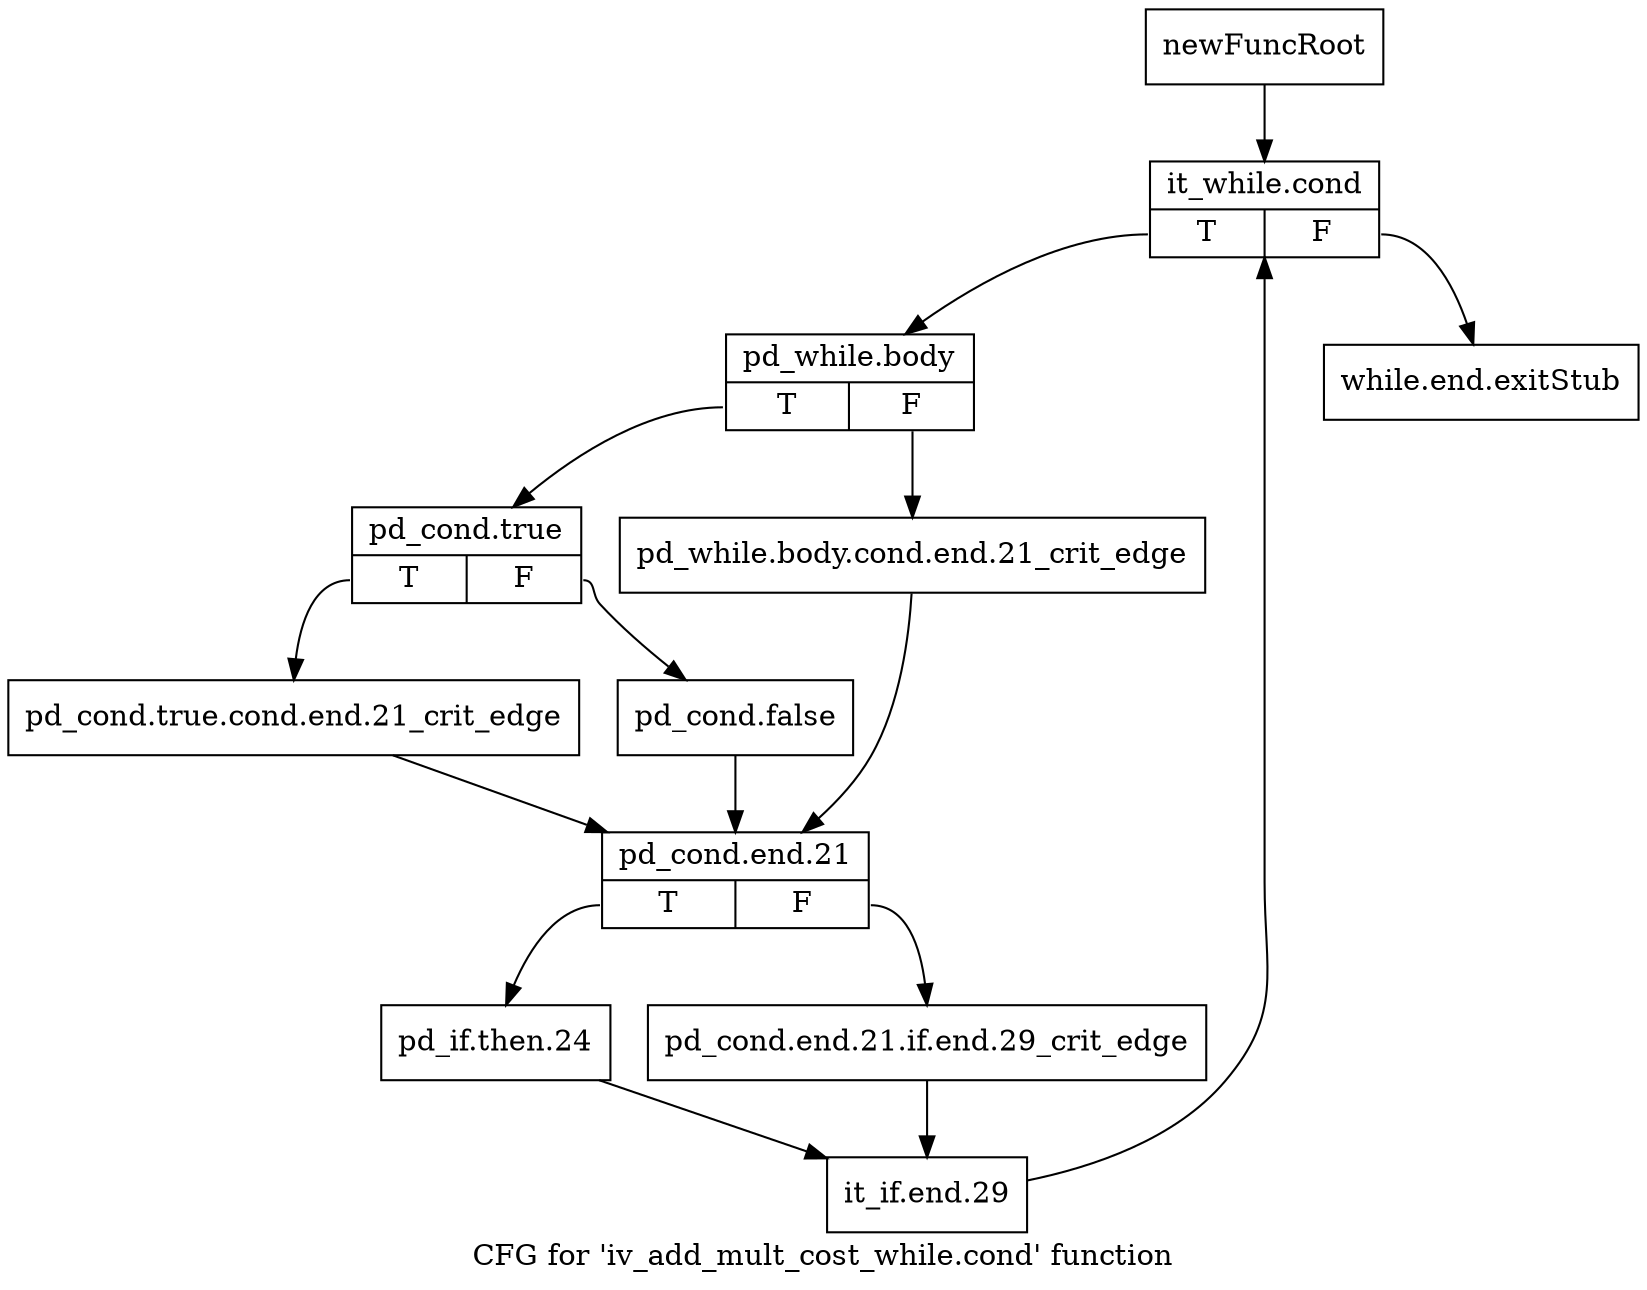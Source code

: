 digraph "CFG for 'iv_add_mult_cost_while.cond' function" {
	label="CFG for 'iv_add_mult_cost_while.cond' function";

	Node0xb672d20 [shape=record,label="{newFuncRoot}"];
	Node0xb672d20 -> Node0xb680060;
	Node0xb680010 [shape=record,label="{while.end.exitStub}"];
	Node0xb680060 [shape=record,label="{it_while.cond|{<s0>T|<s1>F}}"];
	Node0xb680060:s0 -> Node0xb6800b0;
	Node0xb680060:s1 -> Node0xb680010;
	Node0xb6800b0 [shape=record,label="{pd_while.body|{<s0>T|<s1>F}}"];
	Node0xb6800b0:s0 -> Node0xb680150;
	Node0xb6800b0:s1 -> Node0xb680100;
	Node0xb680100 [shape=record,label="{pd_while.body.cond.end.21_crit_edge}"];
	Node0xb680100 -> Node0xb680240;
	Node0xb680150 [shape=record,label="{pd_cond.true|{<s0>T|<s1>F}}"];
	Node0xb680150:s0 -> Node0xb6801f0;
	Node0xb680150:s1 -> Node0xb6801a0;
	Node0xb6801a0 [shape=record,label="{pd_cond.false}"];
	Node0xb6801a0 -> Node0xb680240;
	Node0xb6801f0 [shape=record,label="{pd_cond.true.cond.end.21_crit_edge}"];
	Node0xb6801f0 -> Node0xb680240;
	Node0xb680240 [shape=record,label="{pd_cond.end.21|{<s0>T|<s1>F}}"];
	Node0xb680240:s0 -> Node0xb6802e0;
	Node0xb680240:s1 -> Node0xb680290;
	Node0xb680290 [shape=record,label="{pd_cond.end.21.if.end.29_crit_edge}"];
	Node0xb680290 -> Node0xb680330;
	Node0xb6802e0 [shape=record,label="{pd_if.then.24}"];
	Node0xb6802e0 -> Node0xb680330;
	Node0xb680330 [shape=record,label="{it_if.end.29}"];
	Node0xb680330 -> Node0xb680060;
}
